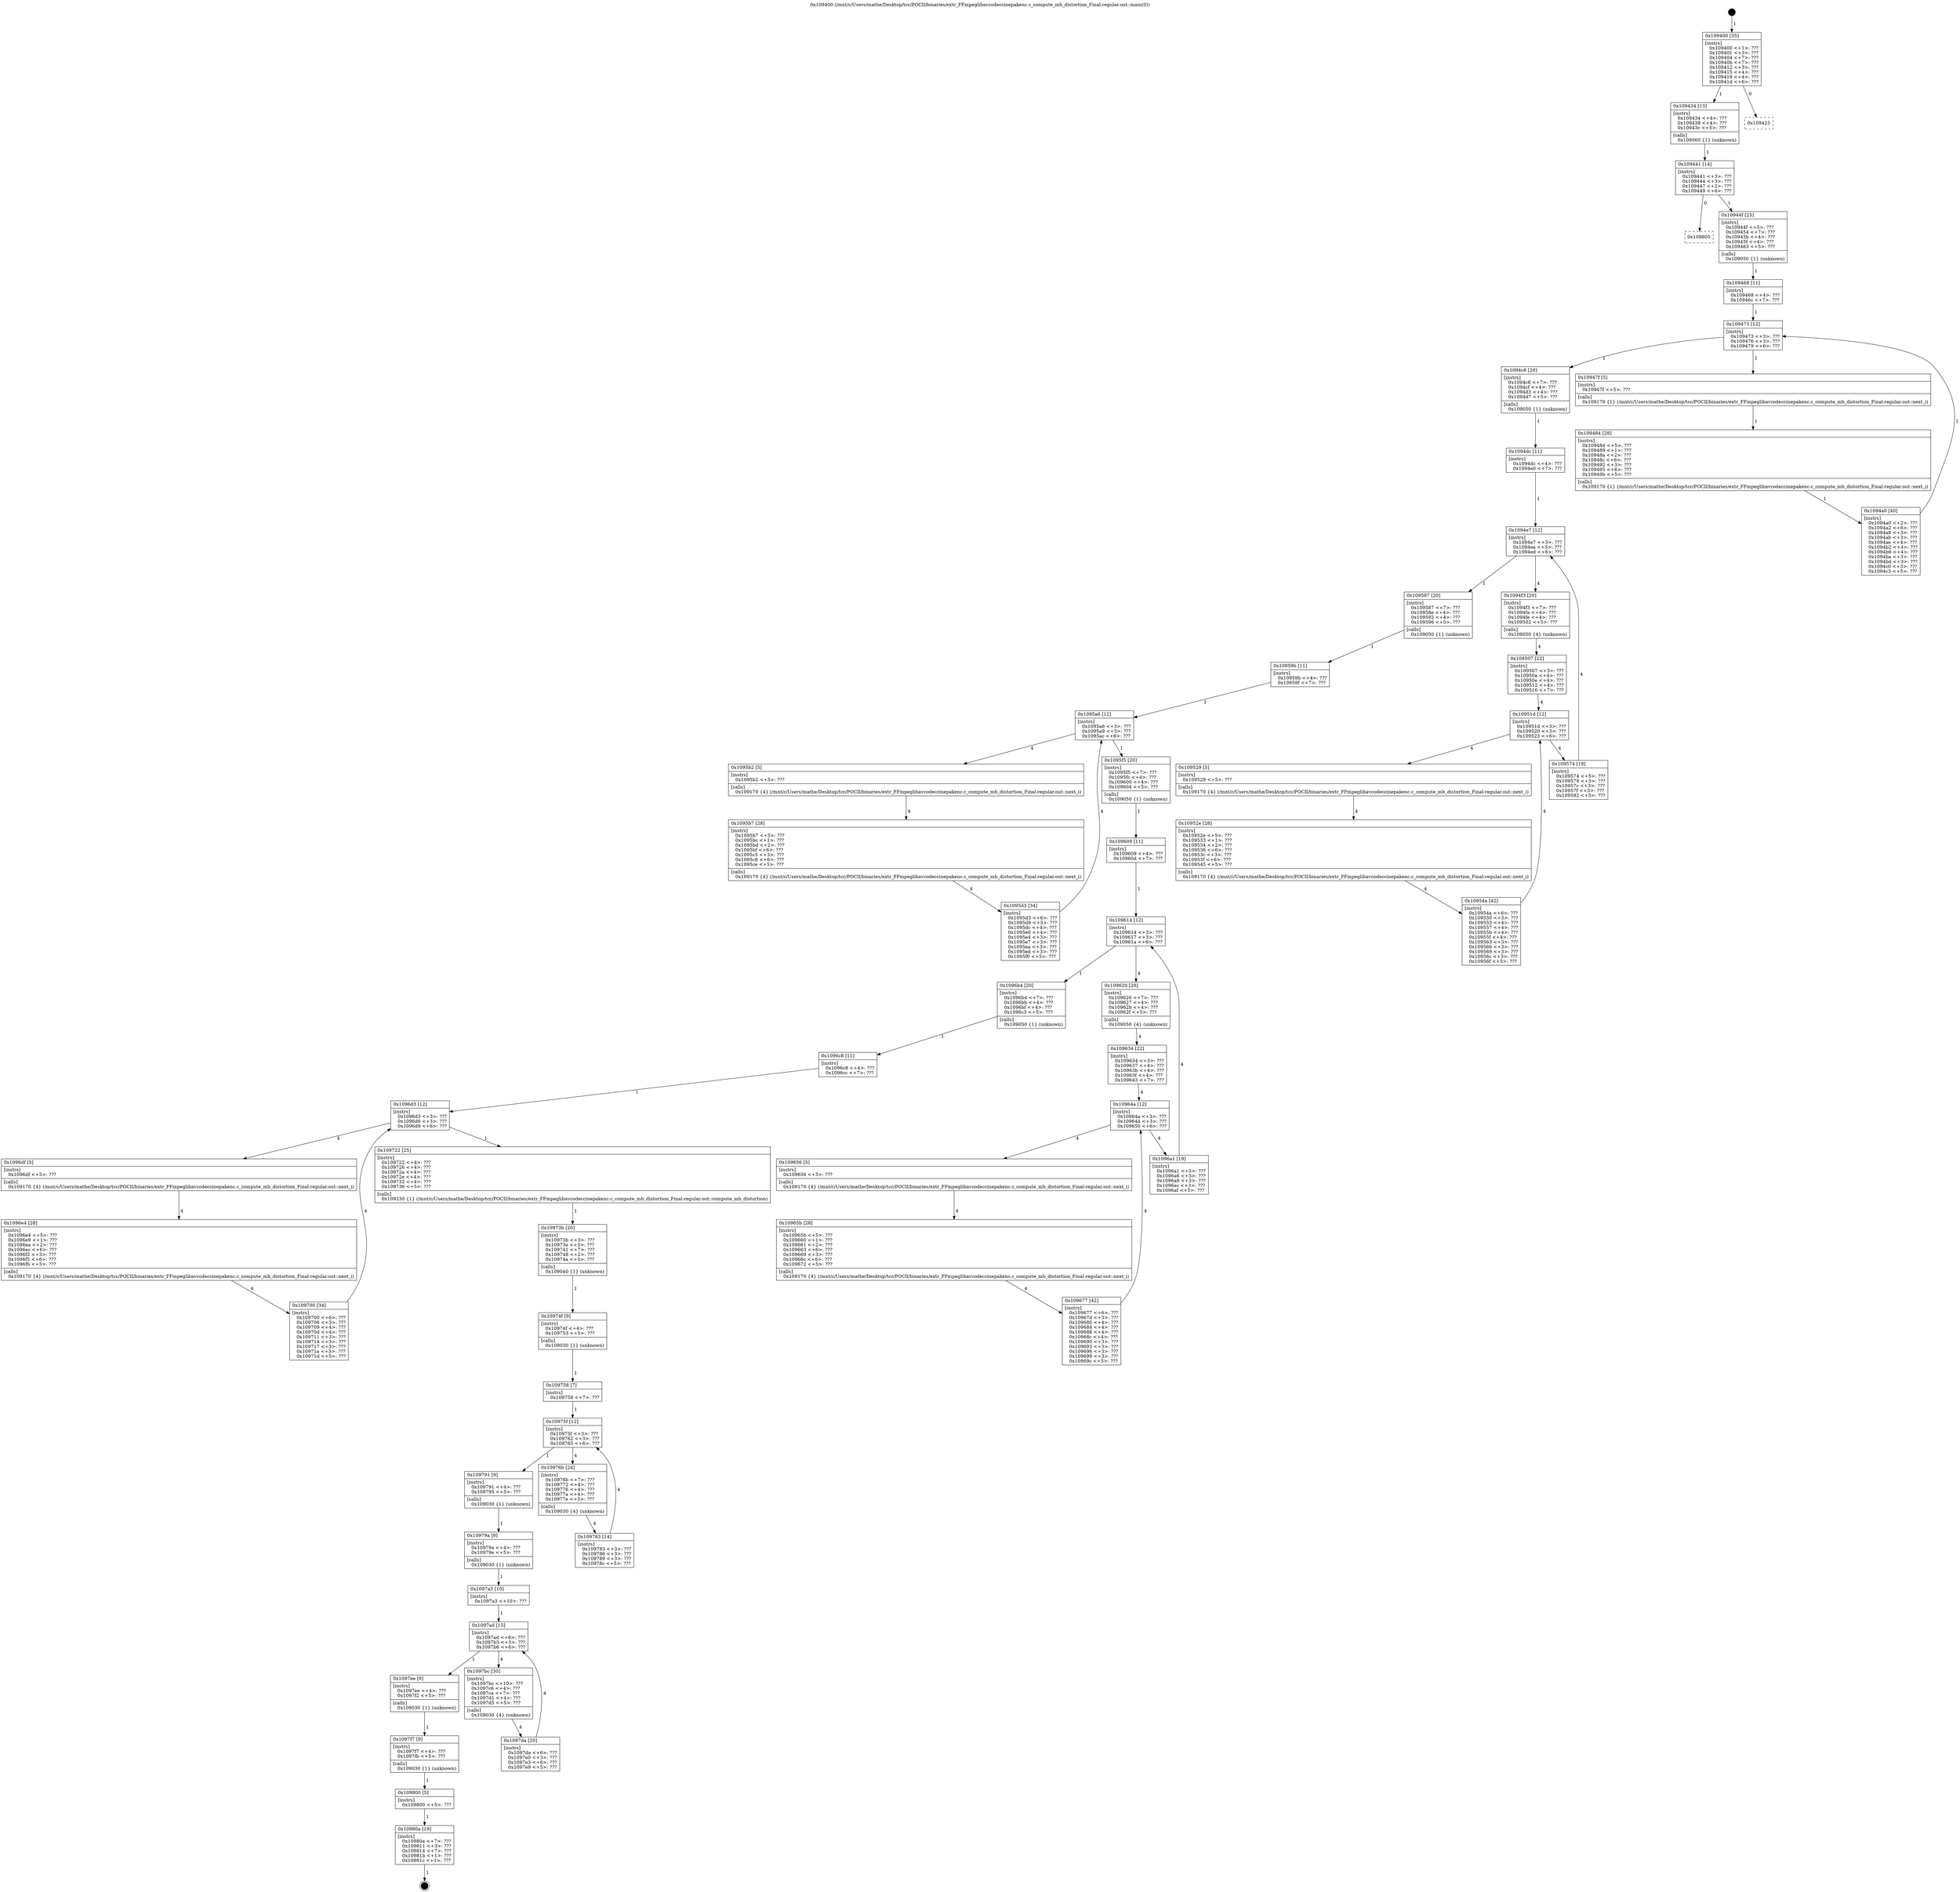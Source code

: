 digraph "0x109400" {
  label = "0x109400 (/mnt/c/Users/mathe/Desktop/tcc/POCII/binaries/extr_FFmpeglibavcodeccinepakenc.c_compute_mb_distortion_Final-regular.out::main(0))"
  labelloc = "t"
  node[shape=record]

  Entry [label="",width=0.3,height=0.3,shape=circle,fillcolor=black,style=filled]
  "0x109400" [label="{
     0x109400 [35]\l
     | [instrs]\l
     &nbsp;&nbsp;0x109400 \<+1\>: ???\l
     &nbsp;&nbsp;0x109401 \<+3\>: ???\l
     &nbsp;&nbsp;0x109404 \<+7\>: ???\l
     &nbsp;&nbsp;0x10940b \<+7\>: ???\l
     &nbsp;&nbsp;0x109412 \<+3\>: ???\l
     &nbsp;&nbsp;0x109415 \<+4\>: ???\l
     &nbsp;&nbsp;0x109419 \<+4\>: ???\l
     &nbsp;&nbsp;0x10941d \<+6\>: ???\l
  }"]
  "0x109434" [label="{
     0x109434 [13]\l
     | [instrs]\l
     &nbsp;&nbsp;0x109434 \<+4\>: ???\l
     &nbsp;&nbsp;0x109438 \<+4\>: ???\l
     &nbsp;&nbsp;0x10943c \<+5\>: ???\l
     | [calls]\l
     &nbsp;&nbsp;0x109060 \{1\} (unknown)\l
  }"]
  "0x109423" [label="{
     0x109423\l
  }", style=dashed]
  "0x109441" [label="{
     0x109441 [14]\l
     | [instrs]\l
     &nbsp;&nbsp;0x109441 \<+3\>: ???\l
     &nbsp;&nbsp;0x109444 \<+3\>: ???\l
     &nbsp;&nbsp;0x109447 \<+2\>: ???\l
     &nbsp;&nbsp;0x109449 \<+6\>: ???\l
  }"]
  "0x109805" [label="{
     0x109805\l
  }", style=dashed]
  "0x10944f" [label="{
     0x10944f [25]\l
     | [instrs]\l
     &nbsp;&nbsp;0x10944f \<+5\>: ???\l
     &nbsp;&nbsp;0x109454 \<+7\>: ???\l
     &nbsp;&nbsp;0x10945b \<+4\>: ???\l
     &nbsp;&nbsp;0x10945f \<+4\>: ???\l
     &nbsp;&nbsp;0x109463 \<+5\>: ???\l
     | [calls]\l
     &nbsp;&nbsp;0x109050 \{1\} (unknown)\l
  }"]
  Exit [label="",width=0.3,height=0.3,shape=circle,fillcolor=black,style=filled,peripheries=2]
  "0x109473" [label="{
     0x109473 [12]\l
     | [instrs]\l
     &nbsp;&nbsp;0x109473 \<+3\>: ???\l
     &nbsp;&nbsp;0x109476 \<+3\>: ???\l
     &nbsp;&nbsp;0x109479 \<+6\>: ???\l
  }"]
  "0x1094c8" [label="{
     0x1094c8 [20]\l
     | [instrs]\l
     &nbsp;&nbsp;0x1094c8 \<+7\>: ???\l
     &nbsp;&nbsp;0x1094cf \<+4\>: ???\l
     &nbsp;&nbsp;0x1094d3 \<+4\>: ???\l
     &nbsp;&nbsp;0x1094d7 \<+5\>: ???\l
     | [calls]\l
     &nbsp;&nbsp;0x109050 \{1\} (unknown)\l
  }"]
  "0x10947f" [label="{
     0x10947f [5]\l
     | [instrs]\l
     &nbsp;&nbsp;0x10947f \<+5\>: ???\l
     | [calls]\l
     &nbsp;&nbsp;0x109170 \{1\} (/mnt/c/Users/mathe/Desktop/tcc/POCII/binaries/extr_FFmpeglibavcodeccinepakenc.c_compute_mb_distortion_Final-regular.out::next_i)\l
  }"]
  "0x109484" [label="{
     0x109484 [28]\l
     | [instrs]\l
     &nbsp;&nbsp;0x109484 \<+5\>: ???\l
     &nbsp;&nbsp;0x109489 \<+1\>: ???\l
     &nbsp;&nbsp;0x10948a \<+2\>: ???\l
     &nbsp;&nbsp;0x10948c \<+6\>: ???\l
     &nbsp;&nbsp;0x109492 \<+3\>: ???\l
     &nbsp;&nbsp;0x109495 \<+6\>: ???\l
     &nbsp;&nbsp;0x10949b \<+5\>: ???\l
     | [calls]\l
     &nbsp;&nbsp;0x109170 \{1\} (/mnt/c/Users/mathe/Desktop/tcc/POCII/binaries/extr_FFmpeglibavcodeccinepakenc.c_compute_mb_distortion_Final-regular.out::next_i)\l
  }"]
  "0x1094a0" [label="{
     0x1094a0 [40]\l
     | [instrs]\l
     &nbsp;&nbsp;0x1094a0 \<+2\>: ???\l
     &nbsp;&nbsp;0x1094a2 \<+6\>: ???\l
     &nbsp;&nbsp;0x1094a8 \<+3\>: ???\l
     &nbsp;&nbsp;0x1094ab \<+3\>: ???\l
     &nbsp;&nbsp;0x1094ae \<+4\>: ???\l
     &nbsp;&nbsp;0x1094b2 \<+4\>: ???\l
     &nbsp;&nbsp;0x1094b6 \<+4\>: ???\l
     &nbsp;&nbsp;0x1094ba \<+3\>: ???\l
     &nbsp;&nbsp;0x1094bd \<+3\>: ???\l
     &nbsp;&nbsp;0x1094c0 \<+3\>: ???\l
     &nbsp;&nbsp;0x1094c3 \<+5\>: ???\l
  }"]
  "0x109468" [label="{
     0x109468 [11]\l
     | [instrs]\l
     &nbsp;&nbsp;0x109468 \<+4\>: ???\l
     &nbsp;&nbsp;0x10946c \<+7\>: ???\l
  }"]
  "0x1094e7" [label="{
     0x1094e7 [12]\l
     | [instrs]\l
     &nbsp;&nbsp;0x1094e7 \<+3\>: ???\l
     &nbsp;&nbsp;0x1094ea \<+3\>: ???\l
     &nbsp;&nbsp;0x1094ed \<+6\>: ???\l
  }"]
  "0x109587" [label="{
     0x109587 [20]\l
     | [instrs]\l
     &nbsp;&nbsp;0x109587 \<+7\>: ???\l
     &nbsp;&nbsp;0x10958e \<+4\>: ???\l
     &nbsp;&nbsp;0x109592 \<+4\>: ???\l
     &nbsp;&nbsp;0x109596 \<+5\>: ???\l
     | [calls]\l
     &nbsp;&nbsp;0x109050 \{1\} (unknown)\l
  }"]
  "0x1094f3" [label="{
     0x1094f3 [20]\l
     | [instrs]\l
     &nbsp;&nbsp;0x1094f3 \<+7\>: ???\l
     &nbsp;&nbsp;0x1094fa \<+4\>: ???\l
     &nbsp;&nbsp;0x1094fe \<+4\>: ???\l
     &nbsp;&nbsp;0x109502 \<+5\>: ???\l
     | [calls]\l
     &nbsp;&nbsp;0x109050 \{4\} (unknown)\l
  }"]
  "0x10951d" [label="{
     0x10951d [12]\l
     | [instrs]\l
     &nbsp;&nbsp;0x10951d \<+3\>: ???\l
     &nbsp;&nbsp;0x109520 \<+3\>: ???\l
     &nbsp;&nbsp;0x109523 \<+6\>: ???\l
  }"]
  "0x109574" [label="{
     0x109574 [19]\l
     | [instrs]\l
     &nbsp;&nbsp;0x109574 \<+5\>: ???\l
     &nbsp;&nbsp;0x109579 \<+3\>: ???\l
     &nbsp;&nbsp;0x10957c \<+3\>: ???\l
     &nbsp;&nbsp;0x10957f \<+3\>: ???\l
     &nbsp;&nbsp;0x109582 \<+5\>: ???\l
  }"]
  "0x109529" [label="{
     0x109529 [5]\l
     | [instrs]\l
     &nbsp;&nbsp;0x109529 \<+5\>: ???\l
     | [calls]\l
     &nbsp;&nbsp;0x109170 \{4\} (/mnt/c/Users/mathe/Desktop/tcc/POCII/binaries/extr_FFmpeglibavcodeccinepakenc.c_compute_mb_distortion_Final-regular.out::next_i)\l
  }"]
  "0x10952e" [label="{
     0x10952e [28]\l
     | [instrs]\l
     &nbsp;&nbsp;0x10952e \<+5\>: ???\l
     &nbsp;&nbsp;0x109533 \<+1\>: ???\l
     &nbsp;&nbsp;0x109534 \<+2\>: ???\l
     &nbsp;&nbsp;0x109536 \<+6\>: ???\l
     &nbsp;&nbsp;0x10953c \<+3\>: ???\l
     &nbsp;&nbsp;0x10953f \<+6\>: ???\l
     &nbsp;&nbsp;0x109545 \<+5\>: ???\l
     | [calls]\l
     &nbsp;&nbsp;0x109170 \{4\} (/mnt/c/Users/mathe/Desktop/tcc/POCII/binaries/extr_FFmpeglibavcodeccinepakenc.c_compute_mb_distortion_Final-regular.out::next_i)\l
  }"]
  "0x10954a" [label="{
     0x10954a [42]\l
     | [instrs]\l
     &nbsp;&nbsp;0x10954a \<+6\>: ???\l
     &nbsp;&nbsp;0x109550 \<+3\>: ???\l
     &nbsp;&nbsp;0x109553 \<+4\>: ???\l
     &nbsp;&nbsp;0x109557 \<+4\>: ???\l
     &nbsp;&nbsp;0x10955b \<+4\>: ???\l
     &nbsp;&nbsp;0x10955f \<+4\>: ???\l
     &nbsp;&nbsp;0x109563 \<+3\>: ???\l
     &nbsp;&nbsp;0x109566 \<+3\>: ???\l
     &nbsp;&nbsp;0x109569 \<+3\>: ???\l
     &nbsp;&nbsp;0x10956c \<+3\>: ???\l
     &nbsp;&nbsp;0x10956f \<+5\>: ???\l
  }"]
  "0x109507" [label="{
     0x109507 [22]\l
     | [instrs]\l
     &nbsp;&nbsp;0x109507 \<+3\>: ???\l
     &nbsp;&nbsp;0x10950a \<+4\>: ???\l
     &nbsp;&nbsp;0x10950e \<+4\>: ???\l
     &nbsp;&nbsp;0x109512 \<+4\>: ???\l
     &nbsp;&nbsp;0x109516 \<+7\>: ???\l
  }"]
  "0x10980a" [label="{
     0x10980a [19]\l
     | [instrs]\l
     &nbsp;&nbsp;0x10980a \<+7\>: ???\l
     &nbsp;&nbsp;0x109811 \<+3\>: ???\l
     &nbsp;&nbsp;0x109814 \<+7\>: ???\l
     &nbsp;&nbsp;0x10981b \<+1\>: ???\l
     &nbsp;&nbsp;0x10981c \<+1\>: ???\l
  }"]
  "0x1094dc" [label="{
     0x1094dc [11]\l
     | [instrs]\l
     &nbsp;&nbsp;0x1094dc \<+4\>: ???\l
     &nbsp;&nbsp;0x1094e0 \<+7\>: ???\l
  }"]
  "0x1095a6" [label="{
     0x1095a6 [12]\l
     | [instrs]\l
     &nbsp;&nbsp;0x1095a6 \<+3\>: ???\l
     &nbsp;&nbsp;0x1095a9 \<+3\>: ???\l
     &nbsp;&nbsp;0x1095ac \<+6\>: ???\l
  }"]
  "0x1095f5" [label="{
     0x1095f5 [20]\l
     | [instrs]\l
     &nbsp;&nbsp;0x1095f5 \<+7\>: ???\l
     &nbsp;&nbsp;0x1095fc \<+4\>: ???\l
     &nbsp;&nbsp;0x109600 \<+4\>: ???\l
     &nbsp;&nbsp;0x109604 \<+5\>: ???\l
     | [calls]\l
     &nbsp;&nbsp;0x109050 \{1\} (unknown)\l
  }"]
  "0x1095b2" [label="{
     0x1095b2 [5]\l
     | [instrs]\l
     &nbsp;&nbsp;0x1095b2 \<+5\>: ???\l
     | [calls]\l
     &nbsp;&nbsp;0x109170 \{4\} (/mnt/c/Users/mathe/Desktop/tcc/POCII/binaries/extr_FFmpeglibavcodeccinepakenc.c_compute_mb_distortion_Final-regular.out::next_i)\l
  }"]
  "0x1095b7" [label="{
     0x1095b7 [28]\l
     | [instrs]\l
     &nbsp;&nbsp;0x1095b7 \<+5\>: ???\l
     &nbsp;&nbsp;0x1095bc \<+1\>: ???\l
     &nbsp;&nbsp;0x1095bd \<+2\>: ???\l
     &nbsp;&nbsp;0x1095bf \<+6\>: ???\l
     &nbsp;&nbsp;0x1095c5 \<+3\>: ???\l
     &nbsp;&nbsp;0x1095c8 \<+6\>: ???\l
     &nbsp;&nbsp;0x1095ce \<+5\>: ???\l
     | [calls]\l
     &nbsp;&nbsp;0x109170 \{4\} (/mnt/c/Users/mathe/Desktop/tcc/POCII/binaries/extr_FFmpeglibavcodeccinepakenc.c_compute_mb_distortion_Final-regular.out::next_i)\l
  }"]
  "0x1095d3" [label="{
     0x1095d3 [34]\l
     | [instrs]\l
     &nbsp;&nbsp;0x1095d3 \<+6\>: ???\l
     &nbsp;&nbsp;0x1095d9 \<+3\>: ???\l
     &nbsp;&nbsp;0x1095dc \<+4\>: ???\l
     &nbsp;&nbsp;0x1095e0 \<+4\>: ???\l
     &nbsp;&nbsp;0x1095e4 \<+3\>: ???\l
     &nbsp;&nbsp;0x1095e7 \<+3\>: ???\l
     &nbsp;&nbsp;0x1095ea \<+3\>: ???\l
     &nbsp;&nbsp;0x1095ed \<+3\>: ???\l
     &nbsp;&nbsp;0x1095f0 \<+5\>: ???\l
  }"]
  "0x10959b" [label="{
     0x10959b [11]\l
     | [instrs]\l
     &nbsp;&nbsp;0x10959b \<+4\>: ???\l
     &nbsp;&nbsp;0x10959f \<+7\>: ???\l
  }"]
  "0x109614" [label="{
     0x109614 [12]\l
     | [instrs]\l
     &nbsp;&nbsp;0x109614 \<+3\>: ???\l
     &nbsp;&nbsp;0x109617 \<+3\>: ???\l
     &nbsp;&nbsp;0x10961a \<+6\>: ???\l
  }"]
  "0x1096b4" [label="{
     0x1096b4 [20]\l
     | [instrs]\l
     &nbsp;&nbsp;0x1096b4 \<+7\>: ???\l
     &nbsp;&nbsp;0x1096bb \<+4\>: ???\l
     &nbsp;&nbsp;0x1096bf \<+4\>: ???\l
     &nbsp;&nbsp;0x1096c3 \<+5\>: ???\l
     | [calls]\l
     &nbsp;&nbsp;0x109050 \{1\} (unknown)\l
  }"]
  "0x109620" [label="{
     0x109620 [20]\l
     | [instrs]\l
     &nbsp;&nbsp;0x109620 \<+7\>: ???\l
     &nbsp;&nbsp;0x109627 \<+4\>: ???\l
     &nbsp;&nbsp;0x10962b \<+4\>: ???\l
     &nbsp;&nbsp;0x10962f \<+5\>: ???\l
     | [calls]\l
     &nbsp;&nbsp;0x109050 \{4\} (unknown)\l
  }"]
  "0x10964a" [label="{
     0x10964a [12]\l
     | [instrs]\l
     &nbsp;&nbsp;0x10964a \<+3\>: ???\l
     &nbsp;&nbsp;0x10964d \<+3\>: ???\l
     &nbsp;&nbsp;0x109650 \<+6\>: ???\l
  }"]
  "0x1096a1" [label="{
     0x1096a1 [19]\l
     | [instrs]\l
     &nbsp;&nbsp;0x1096a1 \<+5\>: ???\l
     &nbsp;&nbsp;0x1096a6 \<+3\>: ???\l
     &nbsp;&nbsp;0x1096a9 \<+3\>: ???\l
     &nbsp;&nbsp;0x1096ac \<+3\>: ???\l
     &nbsp;&nbsp;0x1096af \<+5\>: ???\l
  }"]
  "0x109656" [label="{
     0x109656 [5]\l
     | [instrs]\l
     &nbsp;&nbsp;0x109656 \<+5\>: ???\l
     | [calls]\l
     &nbsp;&nbsp;0x109170 \{4\} (/mnt/c/Users/mathe/Desktop/tcc/POCII/binaries/extr_FFmpeglibavcodeccinepakenc.c_compute_mb_distortion_Final-regular.out::next_i)\l
  }"]
  "0x10965b" [label="{
     0x10965b [28]\l
     | [instrs]\l
     &nbsp;&nbsp;0x10965b \<+5\>: ???\l
     &nbsp;&nbsp;0x109660 \<+1\>: ???\l
     &nbsp;&nbsp;0x109661 \<+2\>: ???\l
     &nbsp;&nbsp;0x109663 \<+6\>: ???\l
     &nbsp;&nbsp;0x109669 \<+3\>: ???\l
     &nbsp;&nbsp;0x10966c \<+6\>: ???\l
     &nbsp;&nbsp;0x109672 \<+5\>: ???\l
     | [calls]\l
     &nbsp;&nbsp;0x109170 \{4\} (/mnt/c/Users/mathe/Desktop/tcc/POCII/binaries/extr_FFmpeglibavcodeccinepakenc.c_compute_mb_distortion_Final-regular.out::next_i)\l
  }"]
  "0x109677" [label="{
     0x109677 [42]\l
     | [instrs]\l
     &nbsp;&nbsp;0x109677 \<+6\>: ???\l
     &nbsp;&nbsp;0x10967d \<+3\>: ???\l
     &nbsp;&nbsp;0x109680 \<+4\>: ???\l
     &nbsp;&nbsp;0x109684 \<+4\>: ???\l
     &nbsp;&nbsp;0x109688 \<+4\>: ???\l
     &nbsp;&nbsp;0x10968c \<+4\>: ???\l
     &nbsp;&nbsp;0x109690 \<+3\>: ???\l
     &nbsp;&nbsp;0x109693 \<+3\>: ???\l
     &nbsp;&nbsp;0x109696 \<+3\>: ???\l
     &nbsp;&nbsp;0x109699 \<+3\>: ???\l
     &nbsp;&nbsp;0x10969c \<+5\>: ???\l
  }"]
  "0x109634" [label="{
     0x109634 [22]\l
     | [instrs]\l
     &nbsp;&nbsp;0x109634 \<+3\>: ???\l
     &nbsp;&nbsp;0x109637 \<+4\>: ???\l
     &nbsp;&nbsp;0x10963b \<+4\>: ???\l
     &nbsp;&nbsp;0x10963f \<+4\>: ???\l
     &nbsp;&nbsp;0x109643 \<+7\>: ???\l
  }"]
  "0x109800" [label="{
     0x109800 [5]\l
     | [instrs]\l
     &nbsp;&nbsp;0x109800 \<+5\>: ???\l
  }"]
  "0x109609" [label="{
     0x109609 [11]\l
     | [instrs]\l
     &nbsp;&nbsp;0x109609 \<+4\>: ???\l
     &nbsp;&nbsp;0x10960d \<+7\>: ???\l
  }"]
  "0x1096d3" [label="{
     0x1096d3 [12]\l
     | [instrs]\l
     &nbsp;&nbsp;0x1096d3 \<+3\>: ???\l
     &nbsp;&nbsp;0x1096d6 \<+3\>: ???\l
     &nbsp;&nbsp;0x1096d9 \<+6\>: ???\l
  }"]
  "0x109722" [label="{
     0x109722 [25]\l
     | [instrs]\l
     &nbsp;&nbsp;0x109722 \<+4\>: ???\l
     &nbsp;&nbsp;0x109726 \<+4\>: ???\l
     &nbsp;&nbsp;0x10972a \<+4\>: ???\l
     &nbsp;&nbsp;0x10972e \<+4\>: ???\l
     &nbsp;&nbsp;0x109732 \<+4\>: ???\l
     &nbsp;&nbsp;0x109736 \<+5\>: ???\l
     | [calls]\l
     &nbsp;&nbsp;0x109230 \{1\} (/mnt/c/Users/mathe/Desktop/tcc/POCII/binaries/extr_FFmpeglibavcodeccinepakenc.c_compute_mb_distortion_Final-regular.out::compute_mb_distortion)\l
  }"]
  "0x1096df" [label="{
     0x1096df [5]\l
     | [instrs]\l
     &nbsp;&nbsp;0x1096df \<+5\>: ???\l
     | [calls]\l
     &nbsp;&nbsp;0x109170 \{4\} (/mnt/c/Users/mathe/Desktop/tcc/POCII/binaries/extr_FFmpeglibavcodeccinepakenc.c_compute_mb_distortion_Final-regular.out::next_i)\l
  }"]
  "0x1096e4" [label="{
     0x1096e4 [28]\l
     | [instrs]\l
     &nbsp;&nbsp;0x1096e4 \<+5\>: ???\l
     &nbsp;&nbsp;0x1096e9 \<+1\>: ???\l
     &nbsp;&nbsp;0x1096ea \<+2\>: ???\l
     &nbsp;&nbsp;0x1096ec \<+6\>: ???\l
     &nbsp;&nbsp;0x1096f2 \<+3\>: ???\l
     &nbsp;&nbsp;0x1096f5 \<+6\>: ???\l
     &nbsp;&nbsp;0x1096fb \<+5\>: ???\l
     | [calls]\l
     &nbsp;&nbsp;0x109170 \{4\} (/mnt/c/Users/mathe/Desktop/tcc/POCII/binaries/extr_FFmpeglibavcodeccinepakenc.c_compute_mb_distortion_Final-regular.out::next_i)\l
  }"]
  "0x109700" [label="{
     0x109700 [34]\l
     | [instrs]\l
     &nbsp;&nbsp;0x109700 \<+6\>: ???\l
     &nbsp;&nbsp;0x109706 \<+3\>: ???\l
     &nbsp;&nbsp;0x109709 \<+4\>: ???\l
     &nbsp;&nbsp;0x10970d \<+4\>: ???\l
     &nbsp;&nbsp;0x109711 \<+3\>: ???\l
     &nbsp;&nbsp;0x109714 \<+3\>: ???\l
     &nbsp;&nbsp;0x109717 \<+3\>: ???\l
     &nbsp;&nbsp;0x10971a \<+3\>: ???\l
     &nbsp;&nbsp;0x10971d \<+5\>: ???\l
  }"]
  "0x1096c8" [label="{
     0x1096c8 [11]\l
     | [instrs]\l
     &nbsp;&nbsp;0x1096c8 \<+4\>: ???\l
     &nbsp;&nbsp;0x1096cc \<+7\>: ???\l
  }"]
  "0x10973b" [label="{
     0x10973b [20]\l
     | [instrs]\l
     &nbsp;&nbsp;0x10973b \<+3\>: ???\l
     &nbsp;&nbsp;0x10973e \<+3\>: ???\l
     &nbsp;&nbsp;0x109741 \<+7\>: ???\l
     &nbsp;&nbsp;0x109748 \<+2\>: ???\l
     &nbsp;&nbsp;0x10974a \<+5\>: ???\l
     | [calls]\l
     &nbsp;&nbsp;0x109040 \{1\} (unknown)\l
  }"]
  "0x10974f" [label="{
     0x10974f [9]\l
     | [instrs]\l
     &nbsp;&nbsp;0x10974f \<+4\>: ???\l
     &nbsp;&nbsp;0x109753 \<+5\>: ???\l
     | [calls]\l
     &nbsp;&nbsp;0x109030 \{1\} (unknown)\l
  }"]
  "0x10975f" [label="{
     0x10975f [12]\l
     | [instrs]\l
     &nbsp;&nbsp;0x10975f \<+3\>: ???\l
     &nbsp;&nbsp;0x109762 \<+3\>: ???\l
     &nbsp;&nbsp;0x109765 \<+6\>: ???\l
  }"]
  "0x109791" [label="{
     0x109791 [9]\l
     | [instrs]\l
     &nbsp;&nbsp;0x109791 \<+4\>: ???\l
     &nbsp;&nbsp;0x109795 \<+5\>: ???\l
     | [calls]\l
     &nbsp;&nbsp;0x109030 \{1\} (unknown)\l
  }"]
  "0x10976b" [label="{
     0x10976b [24]\l
     | [instrs]\l
     &nbsp;&nbsp;0x10976b \<+7\>: ???\l
     &nbsp;&nbsp;0x109772 \<+4\>: ???\l
     &nbsp;&nbsp;0x109776 \<+4\>: ???\l
     &nbsp;&nbsp;0x10977a \<+4\>: ???\l
     &nbsp;&nbsp;0x10977e \<+5\>: ???\l
     | [calls]\l
     &nbsp;&nbsp;0x109030 \{4\} (unknown)\l
  }"]
  "0x109783" [label="{
     0x109783 [14]\l
     | [instrs]\l
     &nbsp;&nbsp;0x109783 \<+3\>: ???\l
     &nbsp;&nbsp;0x109786 \<+3\>: ???\l
     &nbsp;&nbsp;0x109789 \<+3\>: ???\l
     &nbsp;&nbsp;0x10978c \<+5\>: ???\l
  }"]
  "0x109758" [label="{
     0x109758 [7]\l
     | [instrs]\l
     &nbsp;&nbsp;0x109758 \<+7\>: ???\l
  }"]
  "0x10979a" [label="{
     0x10979a [9]\l
     | [instrs]\l
     &nbsp;&nbsp;0x10979a \<+4\>: ???\l
     &nbsp;&nbsp;0x10979e \<+5\>: ???\l
     | [calls]\l
     &nbsp;&nbsp;0x109030 \{1\} (unknown)\l
  }"]
  "0x1097ad" [label="{
     0x1097ad [15]\l
     | [instrs]\l
     &nbsp;&nbsp;0x1097ad \<+6\>: ???\l
     &nbsp;&nbsp;0x1097b3 \<+3\>: ???\l
     &nbsp;&nbsp;0x1097b6 \<+6\>: ???\l
  }"]
  "0x1097ee" [label="{
     0x1097ee [9]\l
     | [instrs]\l
     &nbsp;&nbsp;0x1097ee \<+4\>: ???\l
     &nbsp;&nbsp;0x1097f2 \<+5\>: ???\l
     | [calls]\l
     &nbsp;&nbsp;0x109030 \{1\} (unknown)\l
  }"]
  "0x1097bc" [label="{
     0x1097bc [30]\l
     | [instrs]\l
     &nbsp;&nbsp;0x1097bc \<+10\>: ???\l
     &nbsp;&nbsp;0x1097c6 \<+4\>: ???\l
     &nbsp;&nbsp;0x1097ca \<+7\>: ???\l
     &nbsp;&nbsp;0x1097d1 \<+4\>: ???\l
     &nbsp;&nbsp;0x1097d5 \<+5\>: ???\l
     | [calls]\l
     &nbsp;&nbsp;0x109030 \{4\} (unknown)\l
  }"]
  "0x1097da" [label="{
     0x1097da [20]\l
     | [instrs]\l
     &nbsp;&nbsp;0x1097da \<+6\>: ???\l
     &nbsp;&nbsp;0x1097e0 \<+3\>: ???\l
     &nbsp;&nbsp;0x1097e3 \<+6\>: ???\l
     &nbsp;&nbsp;0x1097e9 \<+5\>: ???\l
  }"]
  "0x1097a3" [label="{
     0x1097a3 [10]\l
     | [instrs]\l
     &nbsp;&nbsp;0x1097a3 \<+10\>: ???\l
  }"]
  "0x1097f7" [label="{
     0x1097f7 [9]\l
     | [instrs]\l
     &nbsp;&nbsp;0x1097f7 \<+4\>: ???\l
     &nbsp;&nbsp;0x1097fb \<+5\>: ???\l
     | [calls]\l
     &nbsp;&nbsp;0x109030 \{1\} (unknown)\l
  }"]
  Entry -> "0x109400" [label=" 1"]
  "0x109400" -> "0x109434" [label=" 1"]
  "0x109400" -> "0x109423" [label=" 0"]
  "0x109434" -> "0x109441" [label=" 1"]
  "0x109441" -> "0x109805" [label=" 0"]
  "0x109441" -> "0x10944f" [label=" 1"]
  "0x10980a" -> Exit [label=" 1"]
  "0x10944f" -> "0x109468" [label=" 1"]
  "0x109473" -> "0x1094c8" [label=" 1"]
  "0x109473" -> "0x10947f" [label=" 1"]
  "0x10947f" -> "0x109484" [label=" 1"]
  "0x109484" -> "0x1094a0" [label=" 1"]
  "0x109468" -> "0x109473" [label=" 1"]
  "0x1094a0" -> "0x109473" [label=" 1"]
  "0x1094c8" -> "0x1094dc" [label=" 1"]
  "0x1094e7" -> "0x109587" [label=" 1"]
  "0x1094e7" -> "0x1094f3" [label=" 4"]
  "0x1094f3" -> "0x109507" [label=" 4"]
  "0x10951d" -> "0x109574" [label=" 4"]
  "0x10951d" -> "0x109529" [label=" 4"]
  "0x109529" -> "0x10952e" [label=" 4"]
  "0x10952e" -> "0x10954a" [label=" 4"]
  "0x109507" -> "0x10951d" [label=" 4"]
  "0x10954a" -> "0x10951d" [label=" 4"]
  "0x109800" -> "0x10980a" [label=" 1"]
  "0x1094dc" -> "0x1094e7" [label=" 1"]
  "0x109574" -> "0x1094e7" [label=" 4"]
  "0x109587" -> "0x10959b" [label=" 1"]
  "0x1095a6" -> "0x1095f5" [label=" 1"]
  "0x1095a6" -> "0x1095b2" [label=" 4"]
  "0x1095b2" -> "0x1095b7" [label=" 4"]
  "0x1095b7" -> "0x1095d3" [label=" 4"]
  "0x10959b" -> "0x1095a6" [label=" 1"]
  "0x1095d3" -> "0x1095a6" [label=" 4"]
  "0x1095f5" -> "0x109609" [label=" 1"]
  "0x109614" -> "0x1096b4" [label=" 1"]
  "0x109614" -> "0x109620" [label=" 4"]
  "0x109620" -> "0x109634" [label=" 4"]
  "0x10964a" -> "0x1096a1" [label=" 4"]
  "0x10964a" -> "0x109656" [label=" 4"]
  "0x109656" -> "0x10965b" [label=" 4"]
  "0x10965b" -> "0x109677" [label=" 4"]
  "0x109634" -> "0x10964a" [label=" 4"]
  "0x109677" -> "0x10964a" [label=" 4"]
  "0x1097f7" -> "0x109800" [label=" 1"]
  "0x109609" -> "0x109614" [label=" 1"]
  "0x1096a1" -> "0x109614" [label=" 4"]
  "0x1096b4" -> "0x1096c8" [label=" 1"]
  "0x1096d3" -> "0x109722" [label=" 1"]
  "0x1096d3" -> "0x1096df" [label=" 4"]
  "0x1096df" -> "0x1096e4" [label=" 4"]
  "0x1096e4" -> "0x109700" [label=" 4"]
  "0x1096c8" -> "0x1096d3" [label=" 1"]
  "0x109700" -> "0x1096d3" [label=" 4"]
  "0x109722" -> "0x10973b" [label=" 1"]
  "0x10973b" -> "0x10974f" [label=" 1"]
  "0x10974f" -> "0x109758" [label=" 1"]
  "0x10975f" -> "0x109791" [label=" 1"]
  "0x10975f" -> "0x10976b" [label=" 4"]
  "0x10976b" -> "0x109783" [label=" 4"]
  "0x109758" -> "0x10975f" [label=" 1"]
  "0x109783" -> "0x10975f" [label=" 4"]
  "0x109791" -> "0x10979a" [label=" 1"]
  "0x10979a" -> "0x1097a3" [label=" 1"]
  "0x1097ad" -> "0x1097ee" [label=" 1"]
  "0x1097ad" -> "0x1097bc" [label=" 4"]
  "0x1097bc" -> "0x1097da" [label=" 4"]
  "0x1097a3" -> "0x1097ad" [label=" 1"]
  "0x1097da" -> "0x1097ad" [label=" 4"]
  "0x1097ee" -> "0x1097f7" [label=" 1"]
}
